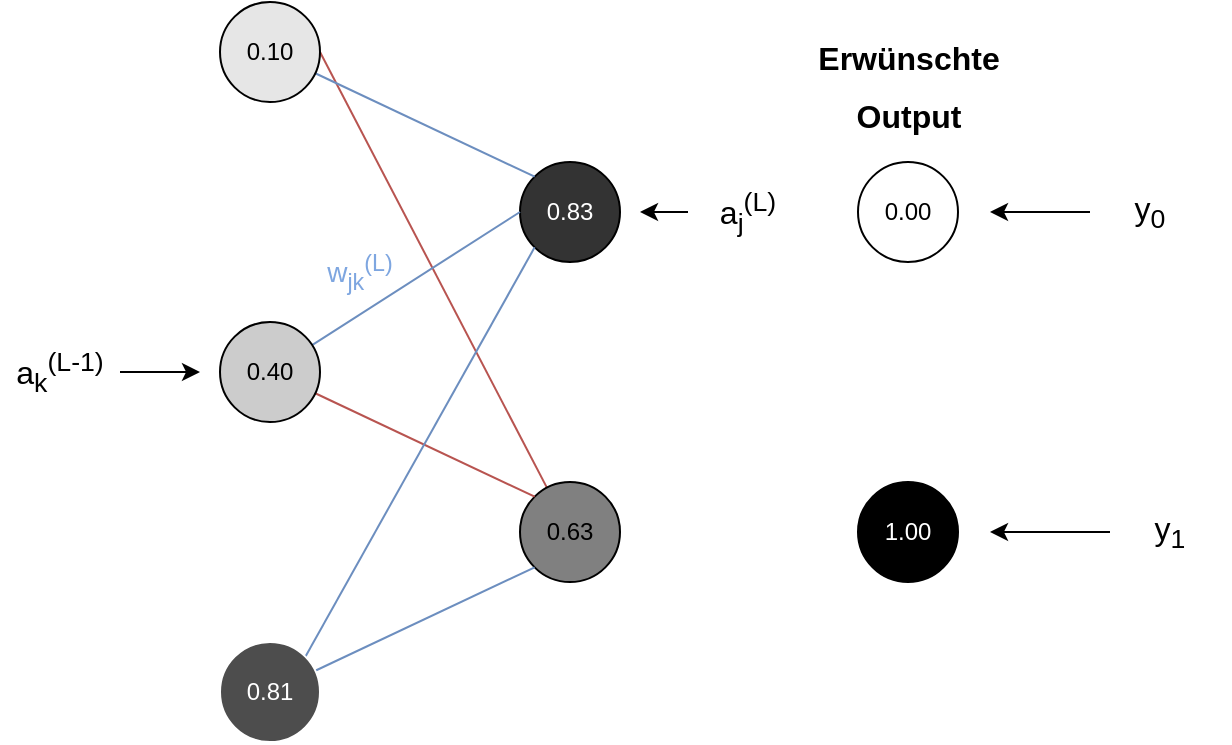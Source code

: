 <mxfile version="23.1.5" type="device">
  <diagram name="Seite-1" id="hlPYzIqpEVhZ58z2jQlj">
    <mxGraphModel dx="871" dy="1128" grid="1" gridSize="10" guides="1" tooltips="1" connect="1" arrows="1" fold="1" page="1" pageScale="1" pageWidth="827" pageHeight="1169" math="0" shadow="0">
      <root>
        <mxCell id="0" />
        <mxCell id="1" parent="0" />
        <mxCell id="C96YleAZz5CIVzGTiTkn-1" value="&lt;font color=&quot;#ffffff&quot;&gt;0.83&lt;/font&gt;" style="ellipse;whiteSpace=wrap;html=1;aspect=fixed;strokeColor=#000000;fillColor=#333333;" vertex="1" parent="1">
          <mxGeometry x="270" y="200" width="50" height="50" as="geometry" />
        </mxCell>
        <mxCell id="C96YleAZz5CIVzGTiTkn-11" style="rounded=0;orthogonalLoop=1;jettySize=auto;html=1;entryX=1;entryY=0.5;entryDx=0;entryDy=0;fillColor=#f8cecc;strokeColor=#b85450;endArrow=none;endFill=0;" edge="1" parent="1" source="C96YleAZz5CIVzGTiTkn-2" target="C96YleAZz5CIVzGTiTkn-5">
          <mxGeometry relative="1" as="geometry" />
        </mxCell>
        <mxCell id="C96YleAZz5CIVzGTiTkn-2" value="0.63" style="ellipse;whiteSpace=wrap;html=1;aspect=fixed;strokeColor=#000000;fillColor=#808080;" vertex="1" parent="1">
          <mxGeometry x="270" y="360" width="50" height="50" as="geometry" />
        </mxCell>
        <mxCell id="C96YleAZz5CIVzGTiTkn-12" style="rounded=0;orthogonalLoop=1;jettySize=auto;html=1;entryX=0;entryY=0;entryDx=0;entryDy=0;fillColor=#f8cecc;strokeColor=#b85450;endArrow=none;endFill=0;" edge="1" parent="1" source="C96YleAZz5CIVzGTiTkn-3" target="C96YleAZz5CIVzGTiTkn-2">
          <mxGeometry relative="1" as="geometry" />
        </mxCell>
        <mxCell id="C96YleAZz5CIVzGTiTkn-15" style="rounded=0;orthogonalLoop=1;jettySize=auto;html=1;entryX=0;entryY=0.5;entryDx=0;entryDy=0;fillColor=#dae8fc;strokeColor=#6c8ebf;endArrow=none;endFill=0;" edge="1" parent="1" source="C96YleAZz5CIVzGTiTkn-3" target="C96YleAZz5CIVzGTiTkn-1">
          <mxGeometry relative="1" as="geometry" />
        </mxCell>
        <mxCell id="C96YleAZz5CIVzGTiTkn-3" value="0.40" style="ellipse;whiteSpace=wrap;html=1;aspect=fixed;fillColor=#CCCCCC;" vertex="1" parent="1">
          <mxGeometry x="120" y="280" width="50" height="50" as="geometry" />
        </mxCell>
        <mxCell id="C96YleAZz5CIVzGTiTkn-13" style="rounded=0;orthogonalLoop=1;jettySize=auto;html=1;entryX=0;entryY=1;entryDx=0;entryDy=0;fillColor=#dae8fc;strokeColor=#6c8ebf;endArrow=none;endFill=0;" edge="1" parent="1" source="C96YleAZz5CIVzGTiTkn-4" target="C96YleAZz5CIVzGTiTkn-2">
          <mxGeometry relative="1" as="geometry" />
        </mxCell>
        <mxCell id="C96YleAZz5CIVzGTiTkn-14" style="rounded=0;orthogonalLoop=1;jettySize=auto;html=1;exitX=1;exitY=0;exitDx=0;exitDy=0;entryX=0;entryY=1;entryDx=0;entryDy=0;fillColor=#dae8fc;strokeColor=#6c8ebf;endArrow=none;endFill=0;" edge="1" parent="1" source="C96YleAZz5CIVzGTiTkn-4" target="C96YleAZz5CIVzGTiTkn-1">
          <mxGeometry relative="1" as="geometry" />
        </mxCell>
        <mxCell id="C96YleAZz5CIVzGTiTkn-4" value="&lt;font color=&quot;#ffffff&quot;&gt;0.81&lt;/font&gt;" style="ellipse;whiteSpace=wrap;html=1;aspect=fixed;strokeColor=#FFFFFF;fillColor=#4D4D4D;" vertex="1" parent="1">
          <mxGeometry x="120" y="440" width="50" height="50" as="geometry" />
        </mxCell>
        <mxCell id="C96YleAZz5CIVzGTiTkn-16" style="rounded=0;orthogonalLoop=1;jettySize=auto;html=1;entryX=0;entryY=0;entryDx=0;entryDy=0;fillColor=#dae8fc;strokeColor=#6c8ebf;endArrow=none;endFill=0;" edge="1" parent="1" source="C96YleAZz5CIVzGTiTkn-5" target="C96YleAZz5CIVzGTiTkn-1">
          <mxGeometry relative="1" as="geometry" />
        </mxCell>
        <mxCell id="C96YleAZz5CIVzGTiTkn-5" value="0.10" style="ellipse;whiteSpace=wrap;html=1;aspect=fixed;fillColor=#E6E6E6;" vertex="1" parent="1">
          <mxGeometry x="120" y="120" width="50" height="50" as="geometry" />
        </mxCell>
        <mxCell id="C96YleAZz5CIVzGTiTkn-6" value="0.00" style="ellipse;whiteSpace=wrap;html=1;aspect=fixed;fillColor=#FFFFFF;" vertex="1" parent="1">
          <mxGeometry x="439" y="200" width="50" height="50" as="geometry" />
        </mxCell>
        <mxCell id="C96YleAZz5CIVzGTiTkn-7" value="&lt;font color=&quot;#ffffff&quot;&gt;1.00&lt;/font&gt;" style="ellipse;whiteSpace=wrap;html=1;aspect=fixed;fillColor=#000000;" vertex="1" parent="1">
          <mxGeometry x="439" y="360" width="50" height="50" as="geometry" />
        </mxCell>
        <mxCell id="C96YleAZz5CIVzGTiTkn-8" value="&lt;font style=&quot;font-size: 16px;&quot;&gt;Erwünschte&lt;br&gt;Output&lt;br&gt;&lt;/font&gt;" style="text;strokeColor=none;fillColor=none;html=1;fontSize=24;fontStyle=1;verticalAlign=middle;align=center;" vertex="1" parent="1">
          <mxGeometry x="414" y="140" width="100" height="40" as="geometry" />
        </mxCell>
        <mxCell id="C96YleAZz5CIVzGTiTkn-17" style="edgeStyle=orthogonalEdgeStyle;rounded=0;orthogonalLoop=1;jettySize=auto;html=1;" edge="1" parent="1" source="C96YleAZz5CIVzGTiTkn-9">
          <mxGeometry relative="1" as="geometry">
            <mxPoint x="505" y="385" as="targetPoint" />
          </mxGeometry>
        </mxCell>
        <mxCell id="C96YleAZz5CIVzGTiTkn-9" value="&lt;font style=&quot;font-size: 16px;&quot;&gt;y&lt;sub&gt;1&lt;/sub&gt;&lt;/font&gt;" style="text;html=1;align=center;verticalAlign=middle;whiteSpace=wrap;rounded=0;" vertex="1" parent="1">
          <mxGeometry x="565" y="370" width="60" height="30" as="geometry" />
        </mxCell>
        <mxCell id="C96YleAZz5CIVzGTiTkn-19" style="edgeStyle=orthogonalEdgeStyle;rounded=0;orthogonalLoop=1;jettySize=auto;html=1;" edge="1" parent="1" source="C96YleAZz5CIVzGTiTkn-10">
          <mxGeometry relative="1" as="geometry">
            <mxPoint x="505" y="225" as="targetPoint" />
          </mxGeometry>
        </mxCell>
        <mxCell id="C96YleAZz5CIVzGTiTkn-10" value="&lt;font style=&quot;font-size: 16px;&quot;&gt;y&lt;sub&gt;0&lt;/sub&gt;&lt;/font&gt;" style="text;html=1;align=center;verticalAlign=middle;whiteSpace=wrap;rounded=0;" vertex="1" parent="1">
          <mxGeometry x="555" y="210" width="60" height="30" as="geometry" />
        </mxCell>
        <mxCell id="C96YleAZz5CIVzGTiTkn-21" style="edgeStyle=orthogonalEdgeStyle;rounded=0;orthogonalLoop=1;jettySize=auto;html=1;" edge="1" parent="1" source="C96YleAZz5CIVzGTiTkn-20">
          <mxGeometry relative="1" as="geometry">
            <mxPoint x="330" y="225" as="targetPoint" />
          </mxGeometry>
        </mxCell>
        <mxCell id="C96YleAZz5CIVzGTiTkn-20" value="&lt;font style=&quot;font-size: 16px;&quot;&gt;a&lt;sub&gt;j&lt;/sub&gt;&lt;sup&gt;(L)&lt;/sup&gt;&lt;/font&gt;" style="text;html=1;align=center;verticalAlign=middle;whiteSpace=wrap;rounded=0;" vertex="1" parent="1">
          <mxGeometry x="354" y="210" width="60" height="30" as="geometry" />
        </mxCell>
        <mxCell id="C96YleAZz5CIVzGTiTkn-23" style="edgeStyle=orthogonalEdgeStyle;rounded=0;orthogonalLoop=1;jettySize=auto;html=1;" edge="1" parent="1" source="C96YleAZz5CIVzGTiTkn-22">
          <mxGeometry relative="1" as="geometry">
            <mxPoint x="110" y="305" as="targetPoint" />
          </mxGeometry>
        </mxCell>
        <mxCell id="C96YleAZz5CIVzGTiTkn-22" value="&lt;font style=&quot;font-size: 16px;&quot;&gt;a&lt;sub&gt;k&lt;/sub&gt;&lt;sup&gt;(L-1)&lt;/sup&gt;&lt;/font&gt;" style="text;html=1;align=center;verticalAlign=middle;whiteSpace=wrap;rounded=0;" vertex="1" parent="1">
          <mxGeometry x="10" y="290" width="60" height="30" as="geometry" />
        </mxCell>
        <mxCell id="C96YleAZz5CIVzGTiTkn-24" value="&lt;font color=&quot;#7ea6e0&quot; style=&quot;font-size: 14px;&quot;&gt;w&lt;sub&gt;jk&lt;/sub&gt;&lt;sup&gt;(L)&lt;/sup&gt;&lt;/font&gt;" style="text;html=1;align=center;verticalAlign=middle;whiteSpace=wrap;rounded=0;rotation=0;" vertex="1" parent="1">
          <mxGeometry x="160" y="240" width="60" height="30" as="geometry" />
        </mxCell>
      </root>
    </mxGraphModel>
  </diagram>
</mxfile>
